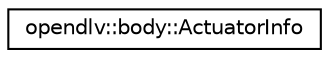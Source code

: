 digraph "Graphical Class Hierarchy"
{
 // LATEX_PDF_SIZE
  edge [fontname="Helvetica",fontsize="10",labelfontname="Helvetica",labelfontsize="10"];
  node [fontname="Helvetica",fontsize="10",shape=record];
  rankdir="LR";
  Node0 [label="opendlv::body::ActuatorInfo",height=0.2,width=0.4,color="black", fillcolor="white", style="filled",URL="$classopendlv_1_1body_1_1ActuatorInfo.html",tooltip=" "];
}
